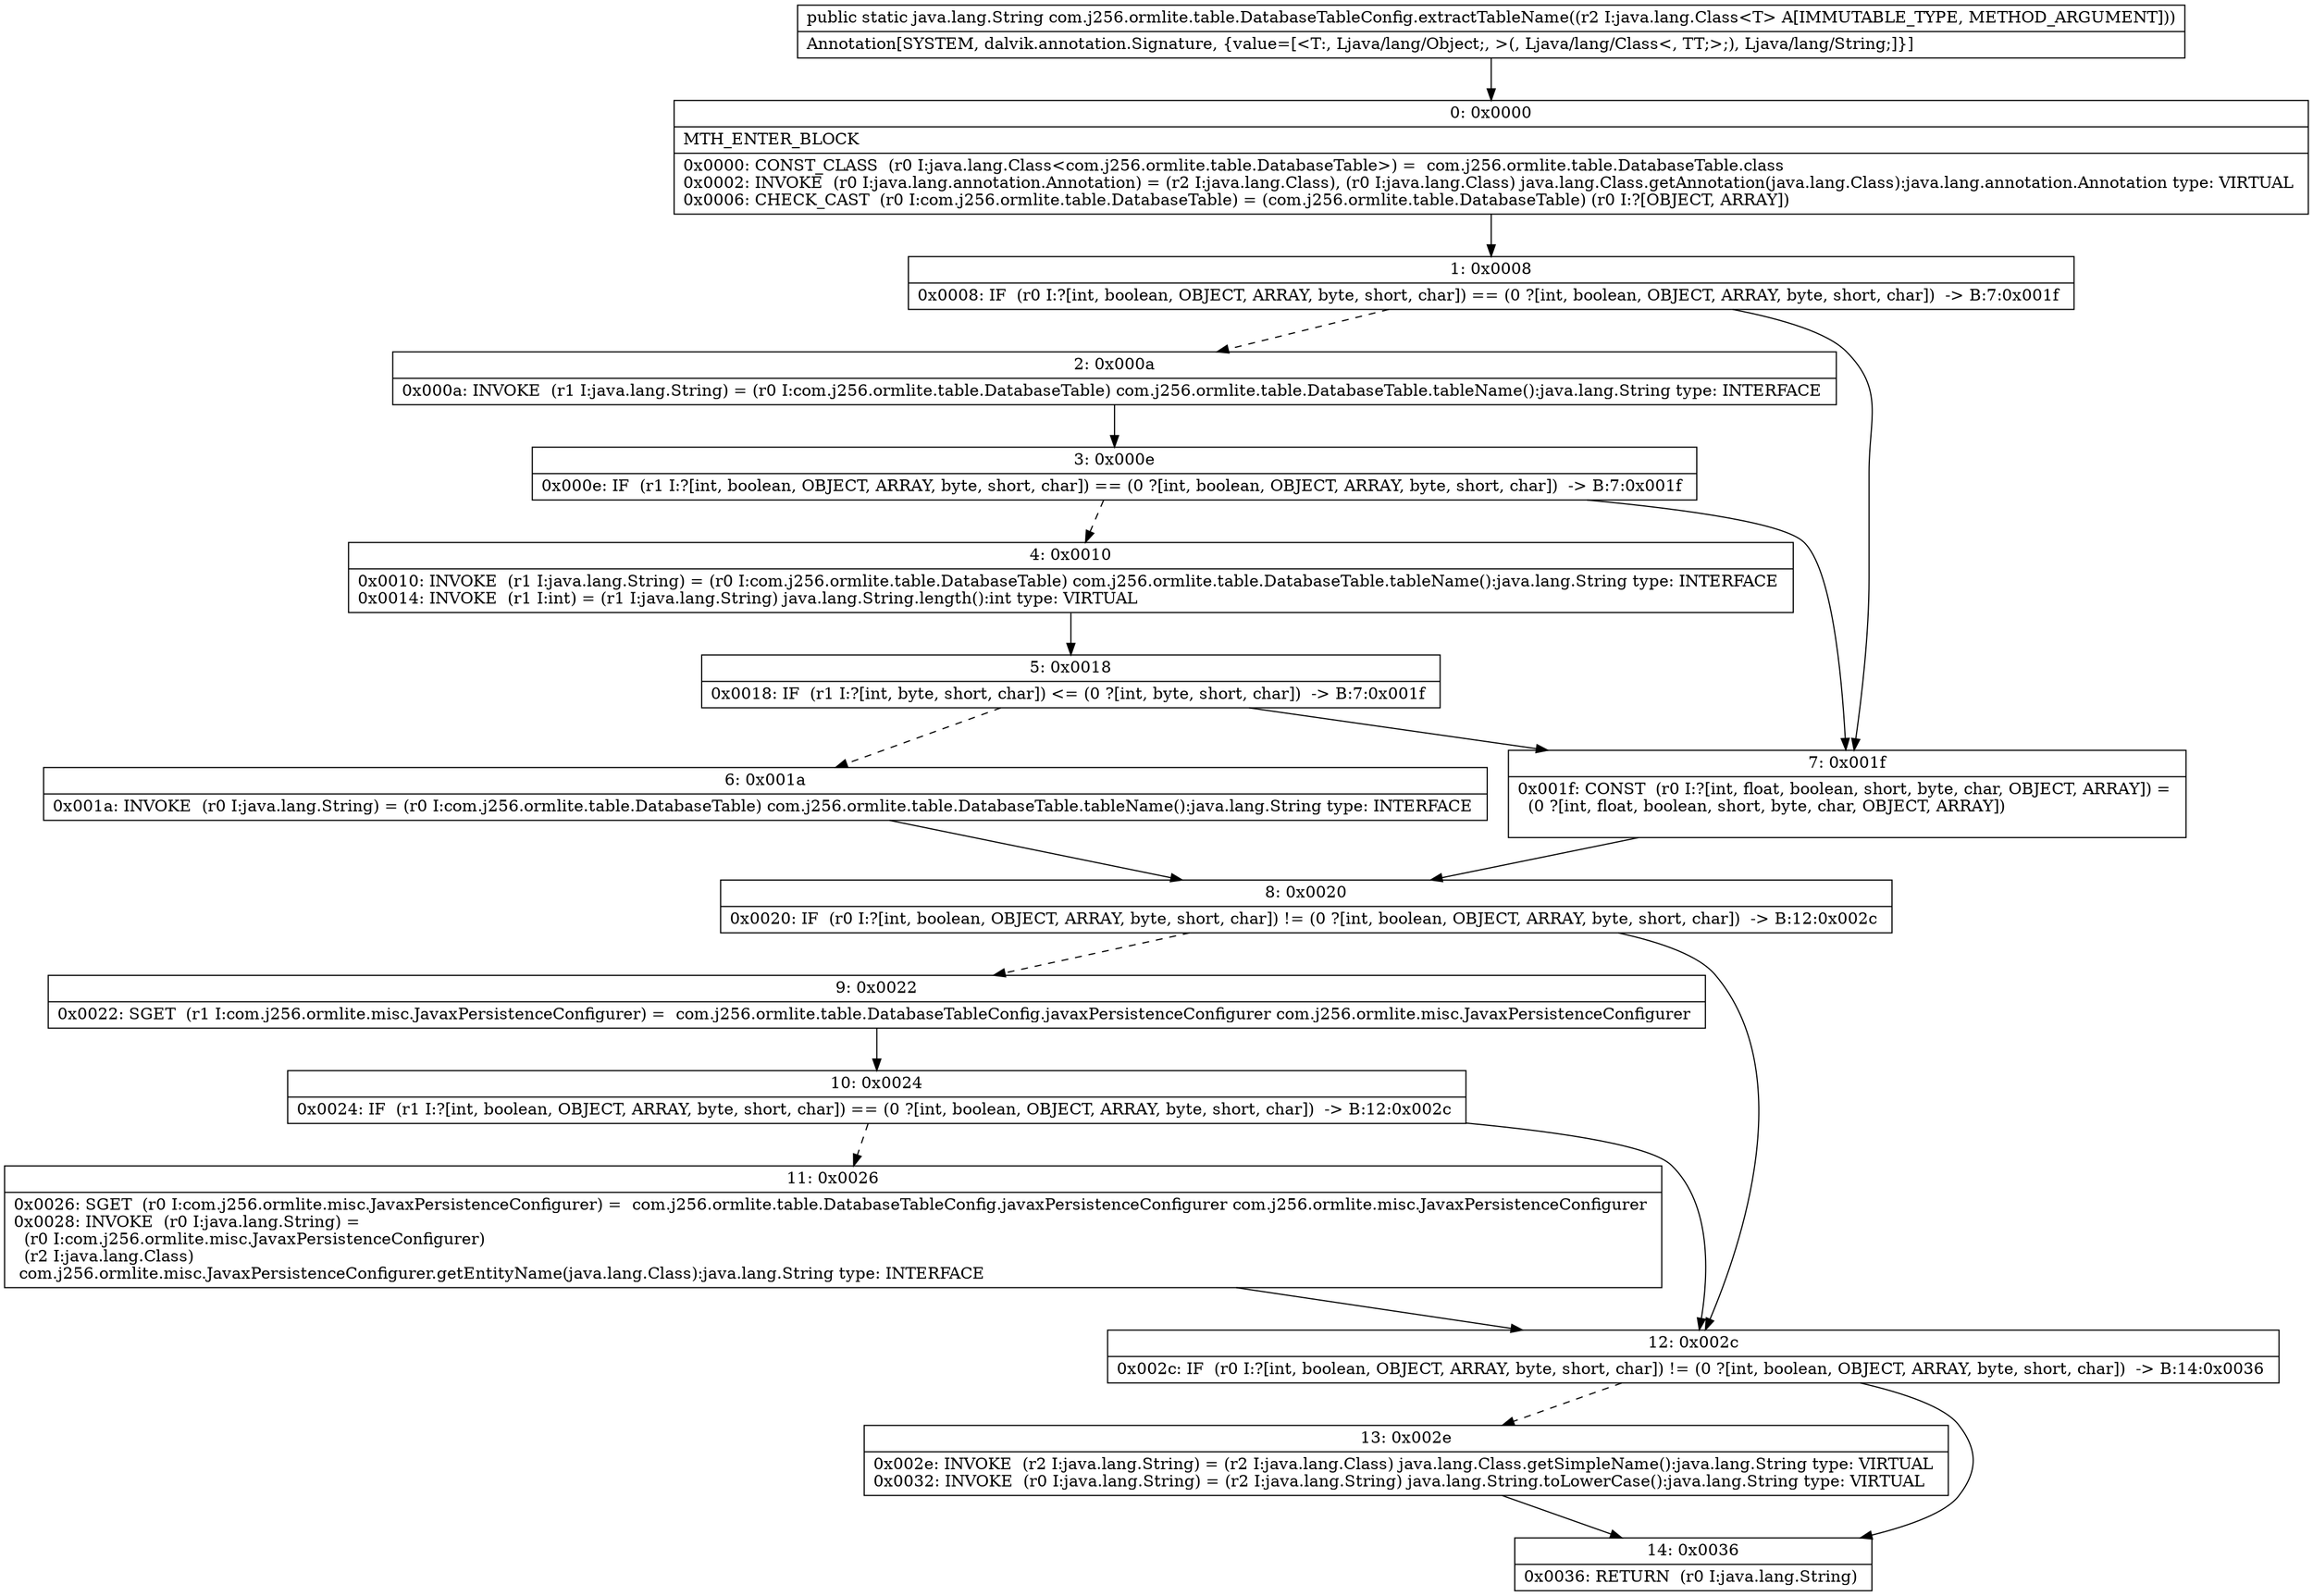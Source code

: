 digraph "CFG forcom.j256.ormlite.table.DatabaseTableConfig.extractTableName(Ljava\/lang\/Class;)Ljava\/lang\/String;" {
Node_0 [shape=record,label="{0\:\ 0x0000|MTH_ENTER_BLOCK\l|0x0000: CONST_CLASS  (r0 I:java.lang.Class\<com.j256.ormlite.table.DatabaseTable\>) =  com.j256.ormlite.table.DatabaseTable.class \l0x0002: INVOKE  (r0 I:java.lang.annotation.Annotation) = (r2 I:java.lang.Class), (r0 I:java.lang.Class) java.lang.Class.getAnnotation(java.lang.Class):java.lang.annotation.Annotation type: VIRTUAL \l0x0006: CHECK_CAST  (r0 I:com.j256.ormlite.table.DatabaseTable) = (com.j256.ormlite.table.DatabaseTable) (r0 I:?[OBJECT, ARRAY]) \l}"];
Node_1 [shape=record,label="{1\:\ 0x0008|0x0008: IF  (r0 I:?[int, boolean, OBJECT, ARRAY, byte, short, char]) == (0 ?[int, boolean, OBJECT, ARRAY, byte, short, char])  \-\> B:7:0x001f \l}"];
Node_2 [shape=record,label="{2\:\ 0x000a|0x000a: INVOKE  (r1 I:java.lang.String) = (r0 I:com.j256.ormlite.table.DatabaseTable) com.j256.ormlite.table.DatabaseTable.tableName():java.lang.String type: INTERFACE \l}"];
Node_3 [shape=record,label="{3\:\ 0x000e|0x000e: IF  (r1 I:?[int, boolean, OBJECT, ARRAY, byte, short, char]) == (0 ?[int, boolean, OBJECT, ARRAY, byte, short, char])  \-\> B:7:0x001f \l}"];
Node_4 [shape=record,label="{4\:\ 0x0010|0x0010: INVOKE  (r1 I:java.lang.String) = (r0 I:com.j256.ormlite.table.DatabaseTable) com.j256.ormlite.table.DatabaseTable.tableName():java.lang.String type: INTERFACE \l0x0014: INVOKE  (r1 I:int) = (r1 I:java.lang.String) java.lang.String.length():int type: VIRTUAL \l}"];
Node_5 [shape=record,label="{5\:\ 0x0018|0x0018: IF  (r1 I:?[int, byte, short, char]) \<= (0 ?[int, byte, short, char])  \-\> B:7:0x001f \l}"];
Node_6 [shape=record,label="{6\:\ 0x001a|0x001a: INVOKE  (r0 I:java.lang.String) = (r0 I:com.j256.ormlite.table.DatabaseTable) com.j256.ormlite.table.DatabaseTable.tableName():java.lang.String type: INTERFACE \l}"];
Node_7 [shape=record,label="{7\:\ 0x001f|0x001f: CONST  (r0 I:?[int, float, boolean, short, byte, char, OBJECT, ARRAY]) = \l  (0 ?[int, float, boolean, short, byte, char, OBJECT, ARRAY])\l \l}"];
Node_8 [shape=record,label="{8\:\ 0x0020|0x0020: IF  (r0 I:?[int, boolean, OBJECT, ARRAY, byte, short, char]) != (0 ?[int, boolean, OBJECT, ARRAY, byte, short, char])  \-\> B:12:0x002c \l}"];
Node_9 [shape=record,label="{9\:\ 0x0022|0x0022: SGET  (r1 I:com.j256.ormlite.misc.JavaxPersistenceConfigurer) =  com.j256.ormlite.table.DatabaseTableConfig.javaxPersistenceConfigurer com.j256.ormlite.misc.JavaxPersistenceConfigurer \l}"];
Node_10 [shape=record,label="{10\:\ 0x0024|0x0024: IF  (r1 I:?[int, boolean, OBJECT, ARRAY, byte, short, char]) == (0 ?[int, boolean, OBJECT, ARRAY, byte, short, char])  \-\> B:12:0x002c \l}"];
Node_11 [shape=record,label="{11\:\ 0x0026|0x0026: SGET  (r0 I:com.j256.ormlite.misc.JavaxPersistenceConfigurer) =  com.j256.ormlite.table.DatabaseTableConfig.javaxPersistenceConfigurer com.j256.ormlite.misc.JavaxPersistenceConfigurer \l0x0028: INVOKE  (r0 I:java.lang.String) = \l  (r0 I:com.j256.ormlite.misc.JavaxPersistenceConfigurer)\l  (r2 I:java.lang.Class)\l com.j256.ormlite.misc.JavaxPersistenceConfigurer.getEntityName(java.lang.Class):java.lang.String type: INTERFACE \l}"];
Node_12 [shape=record,label="{12\:\ 0x002c|0x002c: IF  (r0 I:?[int, boolean, OBJECT, ARRAY, byte, short, char]) != (0 ?[int, boolean, OBJECT, ARRAY, byte, short, char])  \-\> B:14:0x0036 \l}"];
Node_13 [shape=record,label="{13\:\ 0x002e|0x002e: INVOKE  (r2 I:java.lang.String) = (r2 I:java.lang.Class) java.lang.Class.getSimpleName():java.lang.String type: VIRTUAL \l0x0032: INVOKE  (r0 I:java.lang.String) = (r2 I:java.lang.String) java.lang.String.toLowerCase():java.lang.String type: VIRTUAL \l}"];
Node_14 [shape=record,label="{14\:\ 0x0036|0x0036: RETURN  (r0 I:java.lang.String) \l}"];
MethodNode[shape=record,label="{public static java.lang.String com.j256.ormlite.table.DatabaseTableConfig.extractTableName((r2 I:java.lang.Class\<T\> A[IMMUTABLE_TYPE, METHOD_ARGUMENT]))  | Annotation[SYSTEM, dalvik.annotation.Signature, \{value=[\<T:, Ljava\/lang\/Object;, \>(, Ljava\/lang\/Class\<, TT;\>;), Ljava\/lang\/String;]\}]\l}"];
MethodNode -> Node_0;
Node_0 -> Node_1;
Node_1 -> Node_2[style=dashed];
Node_1 -> Node_7;
Node_2 -> Node_3;
Node_3 -> Node_4[style=dashed];
Node_3 -> Node_7;
Node_4 -> Node_5;
Node_5 -> Node_6[style=dashed];
Node_5 -> Node_7;
Node_6 -> Node_8;
Node_7 -> Node_8;
Node_8 -> Node_9[style=dashed];
Node_8 -> Node_12;
Node_9 -> Node_10;
Node_10 -> Node_11[style=dashed];
Node_10 -> Node_12;
Node_11 -> Node_12;
Node_12 -> Node_13[style=dashed];
Node_12 -> Node_14;
Node_13 -> Node_14;
}

